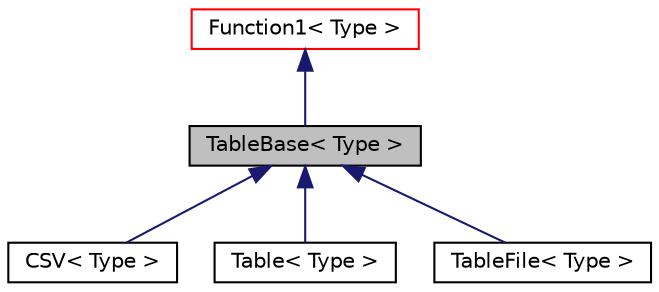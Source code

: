 digraph "TableBase&lt; Type &gt;"
{
  bgcolor="transparent";
  edge [fontname="Helvetica",fontsize="10",labelfontname="Helvetica",labelfontsize="10"];
  node [fontname="Helvetica",fontsize="10",shape=record];
  Node1 [label="TableBase\< Type \>",height=0.2,width=0.4,color="black", fillcolor="grey75", style="filled", fontcolor="black"];
  Node2 -> Node1 [dir="back",color="midnightblue",fontsize="10",style="solid",fontname="Helvetica"];
  Node2 [label="Function1\< Type \>",height=0.2,width=0.4,color="red",URL="$a00882.html",tooltip="Top level data entry class for use in dictionaries. Provides a mechanism to specify a variable as a c..."];
  Node1 -> Node3 [dir="back",color="midnightblue",fontsize="10",style="solid",fontname="Helvetica"];
  Node3 [label="CSV\< Type \>",height=0.2,width=0.4,color="black",URL="$a00443.html",tooltip="Templated CSV container data entry. Reference column is always a scalar, e.g. time. "];
  Node1 -> Node4 [dir="back",color="midnightblue",fontsize="10",style="solid",fontname="Helvetica"];
  Node4 [label="Table\< Type \>",height=0.2,width=0.4,color="black",URL="$a02640.html",tooltip="Templated table container data entry. Items are stored in a list of Tuple2&#39;s. First column is always ..."];
  Node1 -> Node5 [dir="back",color="midnightblue",fontsize="10",style="solid",fontname="Helvetica"];
  Node5 [label="TableFile\< Type \>",height=0.2,width=0.4,color="black",URL="$a02642.html",tooltip="Templated table container data entry where data is read from file. "];
}
